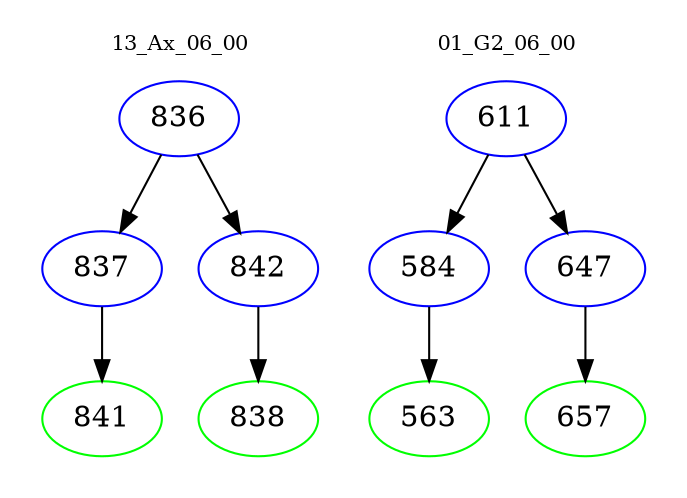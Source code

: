 digraph{
subgraph cluster_0 {
color = white
label = "13_Ax_06_00";
fontsize=10;
T0_836 [label="836", color="blue"]
T0_836 -> T0_837 [color="black"]
T0_837 [label="837", color="blue"]
T0_837 -> T0_841 [color="black"]
T0_841 [label="841", color="green"]
T0_836 -> T0_842 [color="black"]
T0_842 [label="842", color="blue"]
T0_842 -> T0_838 [color="black"]
T0_838 [label="838", color="green"]
}
subgraph cluster_1 {
color = white
label = "01_G2_06_00";
fontsize=10;
T1_611 [label="611", color="blue"]
T1_611 -> T1_584 [color="black"]
T1_584 [label="584", color="blue"]
T1_584 -> T1_563 [color="black"]
T1_563 [label="563", color="green"]
T1_611 -> T1_647 [color="black"]
T1_647 [label="647", color="blue"]
T1_647 -> T1_657 [color="black"]
T1_657 [label="657", color="green"]
}
}
